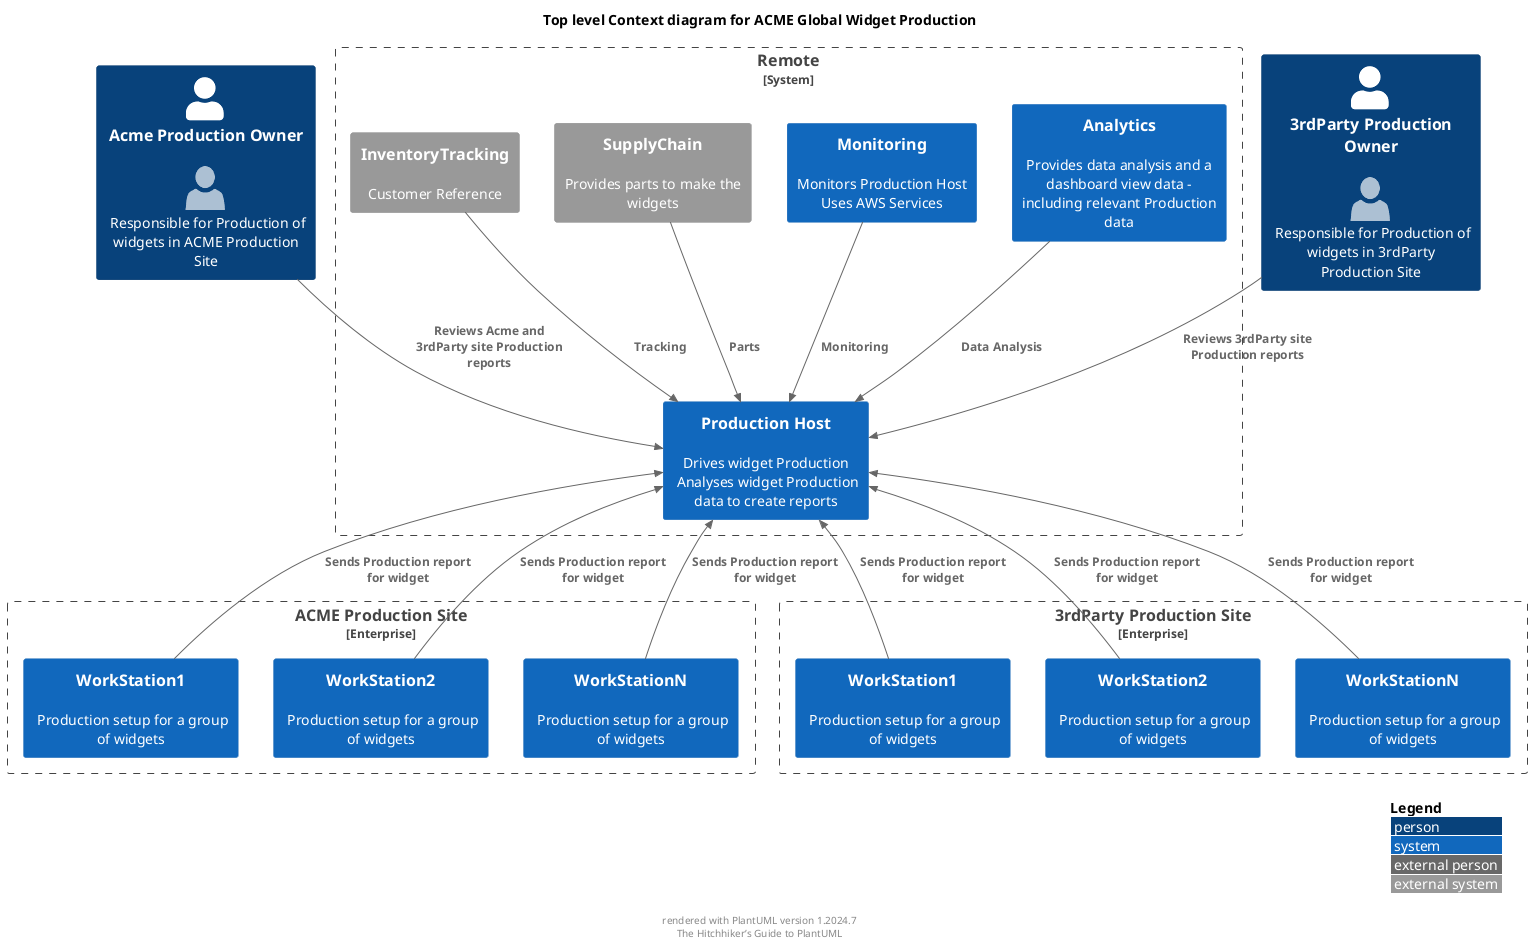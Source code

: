 @startuml
!include  <C4/C4_Context.puml>
!include <office/Users/user.puml>

LAYOUT_WITH_LEGEND()


title Top level Context diagram for ACME Global Widget Production


Person(AcmeProdOwner, Acme Production Owner , "<$user> \n Responsible for Production of widgets in ACME Production Site" )
Person(3rdProdOwner, 3rdParty Production Owner , "<$user> \n Responsible for Production of widgets in 3rdParty Production Site" )


System_Boundary(Remote, "Remote") {

    System(ProdSystemHost, "Production Host", "Drives widget Production\n Analyses widget Production data to create reports")
    System(Analytics, "Analytics", "Provides data analysis and a dashboard view data - including relevant Production data")
    System(Monitoring, "Monitoring", "Monitors Production Host\nUses AWS Services")
    System_Ext(SupplyChain, "SupplyChain", "Provides parts to make the widgets")
    System_Ext(InventoryTracking, "InventoryTracking", "Customer Reference")


}



Enterprise_Boundary(AcmeProd, "ACME Production Site") {

    System(AcmeWorkStation1, "WorkStation1", " Production setup for a group of widgets")
    System(AcmeWorkStation2, "WorkStation2", " Production setup for a group of widgets")
    System(AcmeWorkStationN, "WorkStationN", " Production setup for a group of widgets")

}


Enterprise_Boundary(3rdProd, "3rdParty Production Site") {


    System(3rdWorkStation1, "WorkStation1", " Production setup for a group of widgets")
    System(3rdWorkStation2, "WorkStation2", " Production setup for a group of widgets")
    System(3rdWorkStationN, "WorkStationN", " Production setup for a group of widgets")
}


Rel_U(AcmeWorkStation1, ProdSystemHost, "Sends Production report for widget")
Rel_U(AcmeWorkStation2, ProdSystemHost, "Sends Production report for widget")
Rel_U(AcmeWorkStationN, ProdSystemHost, "Sends Production report for widget")


Rel_U(3rdWorkStation1, ProdSystemHost, "Sends Production report for widget")
Rel_U(3rdWorkStation2, ProdSystemHost, "Sends Production report for widget")
Rel_U(3rdWorkStationN, ProdSystemHost, "Sends Production report for widget")





Rel_D(AcmeProdOwner, ProdSystemHost, "Reviews Acme and 3rdParty site Production reports")
Rel_D(3rdProdOwner, ProdSystemHost, "Reviews 3rdParty site Production reports")


Rel_D(Analytics, ProdSystemHost, "Data Analysis")
Rel_D(SupplyChain, ProdSystemHost, "Parts")
Rel_D(InventoryTracking, ProdSystemHost, "Tracking")
Rel_D(Monitoring, ProdSystemHost, "Monitoring")

footer %filename() rendered with PlantUML version %version()\nThe Hitchhiker’s Guide to PlantUML
@enduml